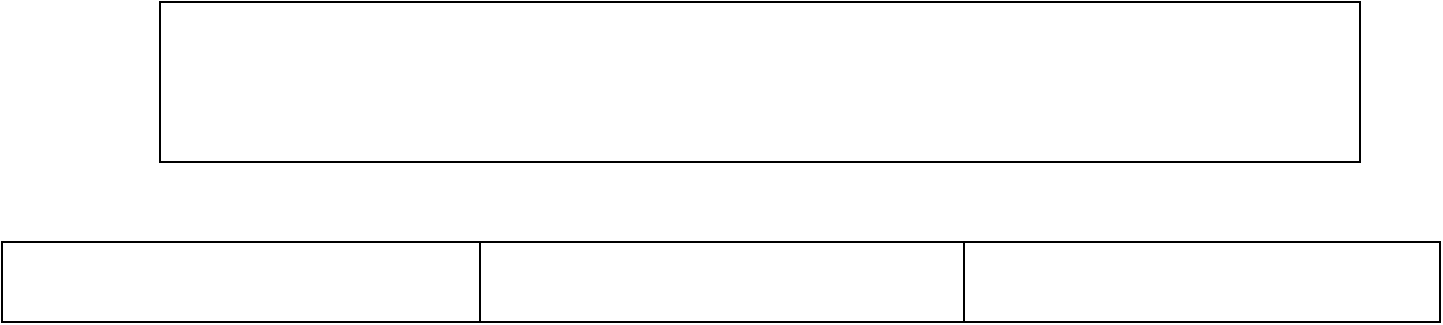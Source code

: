 <mxfile version="21.6.6" type="github">
  <diagram name="Page-1" id="VI10CX9BWN11-0DWWw2d">
    <mxGraphModel dx="1139" dy="734" grid="1" gridSize="10" guides="1" tooltips="1" connect="1" arrows="1" fold="1" page="1" pageScale="1" pageWidth="827" pageHeight="1169" math="0" shadow="0">
      <root>
        <mxCell id="0" />
        <mxCell id="1" parent="0" />
        <mxCell id="GJPaSj8YlV67Fz2Qaf1J-4" value="" style="rounded=0;whiteSpace=wrap;html=1;" vertex="1" parent="1">
          <mxGeometry x="120" y="40" width="600" height="80" as="geometry" />
        </mxCell>
        <mxCell id="GJPaSj8YlV67Fz2Qaf1J-5" value="" style="rounded=0;whiteSpace=wrap;html=1;" vertex="1" parent="1">
          <mxGeometry x="41" y="160" width="240" height="40" as="geometry" />
        </mxCell>
        <mxCell id="GJPaSj8YlV67Fz2Qaf1J-6" value="" style="rounded=0;whiteSpace=wrap;html=1;" vertex="1" parent="1">
          <mxGeometry x="522" y="160" width="238" height="40" as="geometry" />
        </mxCell>
        <mxCell id="GJPaSj8YlV67Fz2Qaf1J-7" value="" style="rounded=0;whiteSpace=wrap;html=1;" vertex="1" parent="1">
          <mxGeometry x="280" y="160" width="242" height="40" as="geometry" />
        </mxCell>
      </root>
    </mxGraphModel>
  </diagram>
</mxfile>
